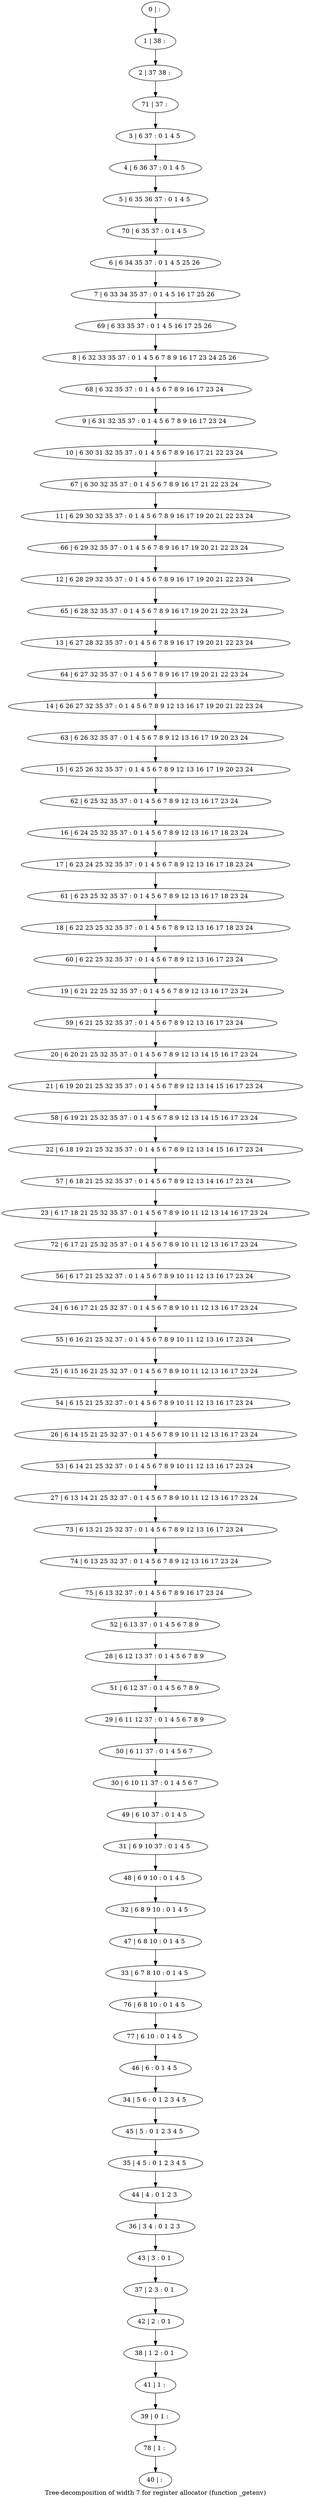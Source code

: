 digraph G {
graph [label="Tree-decomposition of width 7 for register allocator (function _getenv)"]
0[label="0 | : "];
1[label="1 | 38 : "];
2[label="2 | 37 38 : "];
3[label="3 | 6 37 : 0 1 4 5 "];
4[label="4 | 6 36 37 : 0 1 4 5 "];
5[label="5 | 6 35 36 37 : 0 1 4 5 "];
6[label="6 | 6 34 35 37 : 0 1 4 5 25 26 "];
7[label="7 | 6 33 34 35 37 : 0 1 4 5 16 17 25 26 "];
8[label="8 | 6 32 33 35 37 : 0 1 4 5 6 7 8 9 16 17 23 24 25 26 "];
9[label="9 | 6 31 32 35 37 : 0 1 4 5 6 7 8 9 16 17 23 24 "];
10[label="10 | 6 30 31 32 35 37 : 0 1 4 5 6 7 8 9 16 17 21 22 23 24 "];
11[label="11 | 6 29 30 32 35 37 : 0 1 4 5 6 7 8 9 16 17 19 20 21 22 23 24 "];
12[label="12 | 6 28 29 32 35 37 : 0 1 4 5 6 7 8 9 16 17 19 20 21 22 23 24 "];
13[label="13 | 6 27 28 32 35 37 : 0 1 4 5 6 7 8 9 16 17 19 20 21 22 23 24 "];
14[label="14 | 6 26 27 32 35 37 : 0 1 4 5 6 7 8 9 12 13 16 17 19 20 21 22 23 24 "];
15[label="15 | 6 25 26 32 35 37 : 0 1 4 5 6 7 8 9 12 13 16 17 19 20 23 24 "];
16[label="16 | 6 24 25 32 35 37 : 0 1 4 5 6 7 8 9 12 13 16 17 18 23 24 "];
17[label="17 | 6 23 24 25 32 35 37 : 0 1 4 5 6 7 8 9 12 13 16 17 18 23 24 "];
18[label="18 | 6 22 23 25 32 35 37 : 0 1 4 5 6 7 8 9 12 13 16 17 18 23 24 "];
19[label="19 | 6 21 22 25 32 35 37 : 0 1 4 5 6 7 8 9 12 13 16 17 23 24 "];
20[label="20 | 6 20 21 25 32 35 37 : 0 1 4 5 6 7 8 9 12 13 14 15 16 17 23 24 "];
21[label="21 | 6 19 20 21 25 32 35 37 : 0 1 4 5 6 7 8 9 12 13 14 15 16 17 23 24 "];
22[label="22 | 6 18 19 21 25 32 35 37 : 0 1 4 5 6 7 8 9 12 13 14 15 16 17 23 24 "];
23[label="23 | 6 17 18 21 25 32 35 37 : 0 1 4 5 6 7 8 9 10 11 12 13 14 16 17 23 24 "];
24[label="24 | 6 16 17 21 25 32 37 : 0 1 4 5 6 7 8 9 10 11 12 13 16 17 23 24 "];
25[label="25 | 6 15 16 21 25 32 37 : 0 1 4 5 6 7 8 9 10 11 12 13 16 17 23 24 "];
26[label="26 | 6 14 15 21 25 32 37 : 0 1 4 5 6 7 8 9 10 11 12 13 16 17 23 24 "];
27[label="27 | 6 13 14 21 25 32 37 : 0 1 4 5 6 7 8 9 10 11 12 13 16 17 23 24 "];
28[label="28 | 6 12 13 37 : 0 1 4 5 6 7 8 9 "];
29[label="29 | 6 11 12 37 : 0 1 4 5 6 7 8 9 "];
30[label="30 | 6 10 11 37 : 0 1 4 5 6 7 "];
31[label="31 | 6 9 10 37 : 0 1 4 5 "];
32[label="32 | 6 8 9 10 : 0 1 4 5 "];
33[label="33 | 6 7 8 10 : 0 1 4 5 "];
34[label="34 | 5 6 : 0 1 2 3 4 5 "];
35[label="35 | 4 5 : 0 1 2 3 4 5 "];
36[label="36 | 3 4 : 0 1 2 3 "];
37[label="37 | 2 3 : 0 1 "];
38[label="38 | 1 2 : 0 1 "];
39[label="39 | 0 1 : "];
40[label="40 | : "];
41[label="41 | 1 : "];
42[label="42 | 2 : 0 1 "];
43[label="43 | 3 : 0 1 "];
44[label="44 | 4 : 0 1 2 3 "];
45[label="45 | 5 : 0 1 2 3 4 5 "];
46[label="46 | 6 : 0 1 4 5 "];
47[label="47 | 6 8 10 : 0 1 4 5 "];
48[label="48 | 6 9 10 : 0 1 4 5 "];
49[label="49 | 6 10 37 : 0 1 4 5 "];
50[label="50 | 6 11 37 : 0 1 4 5 6 7 "];
51[label="51 | 6 12 37 : 0 1 4 5 6 7 8 9 "];
52[label="52 | 6 13 37 : 0 1 4 5 6 7 8 9 "];
53[label="53 | 6 14 21 25 32 37 : 0 1 4 5 6 7 8 9 10 11 12 13 16 17 23 24 "];
54[label="54 | 6 15 21 25 32 37 : 0 1 4 5 6 7 8 9 10 11 12 13 16 17 23 24 "];
55[label="55 | 6 16 21 25 32 37 : 0 1 4 5 6 7 8 9 10 11 12 13 16 17 23 24 "];
56[label="56 | 6 17 21 25 32 37 : 0 1 4 5 6 7 8 9 10 11 12 13 16 17 23 24 "];
57[label="57 | 6 18 21 25 32 35 37 : 0 1 4 5 6 7 8 9 12 13 14 16 17 23 24 "];
58[label="58 | 6 19 21 25 32 35 37 : 0 1 4 5 6 7 8 9 12 13 14 15 16 17 23 24 "];
59[label="59 | 6 21 25 32 35 37 : 0 1 4 5 6 7 8 9 12 13 16 17 23 24 "];
60[label="60 | 6 22 25 32 35 37 : 0 1 4 5 6 7 8 9 12 13 16 17 23 24 "];
61[label="61 | 6 23 25 32 35 37 : 0 1 4 5 6 7 8 9 12 13 16 17 18 23 24 "];
62[label="62 | 6 25 32 35 37 : 0 1 4 5 6 7 8 9 12 13 16 17 23 24 "];
63[label="63 | 6 26 32 35 37 : 0 1 4 5 6 7 8 9 12 13 16 17 19 20 23 24 "];
64[label="64 | 6 27 32 35 37 : 0 1 4 5 6 7 8 9 16 17 19 20 21 22 23 24 "];
65[label="65 | 6 28 32 35 37 : 0 1 4 5 6 7 8 9 16 17 19 20 21 22 23 24 "];
66[label="66 | 6 29 32 35 37 : 0 1 4 5 6 7 8 9 16 17 19 20 21 22 23 24 "];
67[label="67 | 6 30 32 35 37 : 0 1 4 5 6 7 8 9 16 17 21 22 23 24 "];
68[label="68 | 6 32 35 37 : 0 1 4 5 6 7 8 9 16 17 23 24 "];
69[label="69 | 6 33 35 37 : 0 1 4 5 16 17 25 26 "];
70[label="70 | 6 35 37 : 0 1 4 5 "];
71[label="71 | 37 : "];
72[label="72 | 6 17 21 25 32 35 37 : 0 1 4 5 6 7 8 9 10 11 12 13 16 17 23 24 "];
73[label="73 | 6 13 21 25 32 37 : 0 1 4 5 6 7 8 9 12 13 16 17 23 24 "];
74[label="74 | 6 13 25 32 37 : 0 1 4 5 6 7 8 9 12 13 16 17 23 24 "];
75[label="75 | 6 13 32 37 : 0 1 4 5 6 7 8 9 16 17 23 24 "];
76[label="76 | 6 8 10 : 0 1 4 5 "];
77[label="77 | 6 10 : 0 1 4 5 "];
78[label="78 | 1 : "];
0->1 ;
1->2 ;
3->4 ;
4->5 ;
6->7 ;
9->10 ;
16->17 ;
20->21 ;
41->39 ;
38->41 ;
42->38 ;
37->42 ;
43->37 ;
36->43 ;
44->36 ;
35->44 ;
45->35 ;
34->45 ;
46->34 ;
47->33 ;
32->47 ;
48->32 ;
31->48 ;
49->31 ;
30->49 ;
50->30 ;
29->50 ;
51->29 ;
28->51 ;
52->28 ;
53->27 ;
26->53 ;
54->26 ;
25->54 ;
55->25 ;
24->55 ;
56->24 ;
57->23 ;
22->57 ;
58->22 ;
21->58 ;
59->20 ;
19->59 ;
60->19 ;
18->60 ;
61->18 ;
17->61 ;
62->16 ;
15->62 ;
63->15 ;
14->63 ;
64->14 ;
13->64 ;
65->13 ;
12->65 ;
66->12 ;
11->66 ;
67->11 ;
10->67 ;
68->9 ;
8->68 ;
69->8 ;
7->69 ;
70->6 ;
5->70 ;
71->3 ;
2->71 ;
72->56 ;
23->72 ;
27->73 ;
73->74 ;
75->52 ;
74->75 ;
33->76 ;
77->46 ;
76->77 ;
78->40 ;
39->78 ;
}
